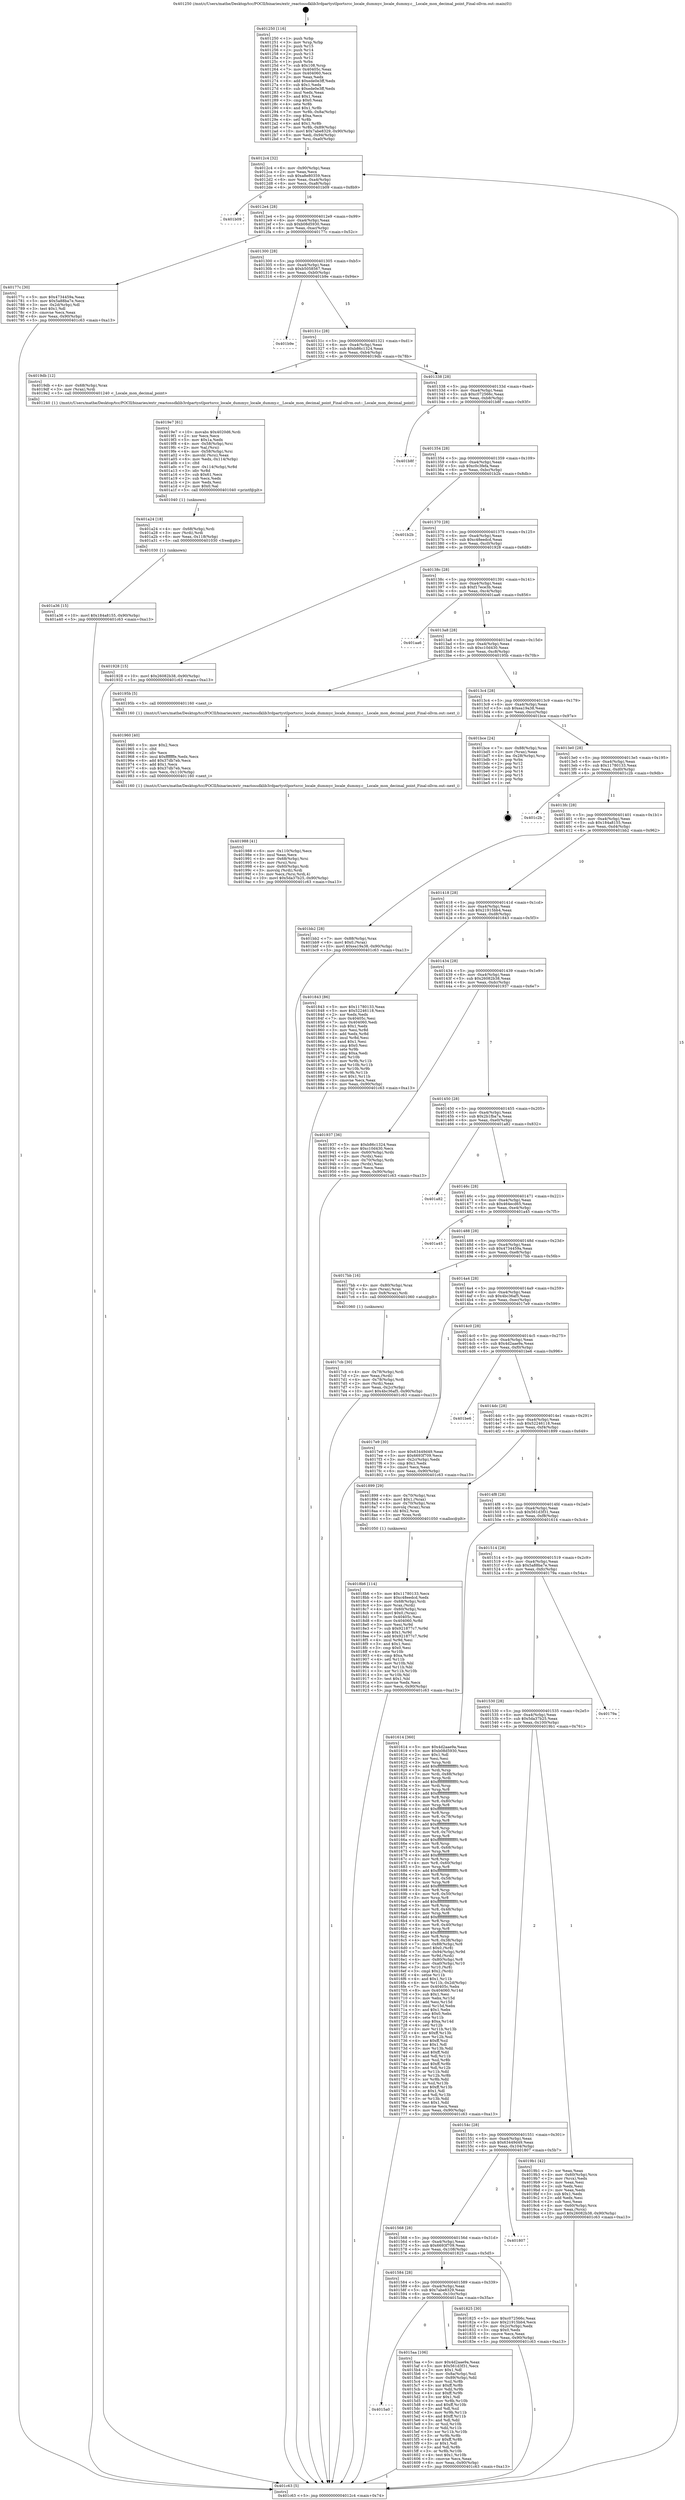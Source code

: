 digraph "0x401250" {
  label = "0x401250 (/mnt/c/Users/mathe/Desktop/tcc/POCII/binaries/extr_reactossdklib3rdpartystlportsrcc_locale_dummyc_locale_dummy.c__Locale_mon_decimal_point_Final-ollvm.out::main(0))"
  labelloc = "t"
  node[shape=record]

  Entry [label="",width=0.3,height=0.3,shape=circle,fillcolor=black,style=filled]
  "0x4012c4" [label="{
     0x4012c4 [32]\l
     | [instrs]\l
     &nbsp;&nbsp;0x4012c4 \<+6\>: mov -0x90(%rbp),%eax\l
     &nbsp;&nbsp;0x4012ca \<+2\>: mov %eax,%ecx\l
     &nbsp;&nbsp;0x4012cc \<+6\>: sub $0xa8e80359,%ecx\l
     &nbsp;&nbsp;0x4012d2 \<+6\>: mov %eax,-0xa4(%rbp)\l
     &nbsp;&nbsp;0x4012d8 \<+6\>: mov %ecx,-0xa8(%rbp)\l
     &nbsp;&nbsp;0x4012de \<+6\>: je 0000000000401b09 \<main+0x8b9\>\l
  }"]
  "0x401b09" [label="{
     0x401b09\l
  }", style=dashed]
  "0x4012e4" [label="{
     0x4012e4 [28]\l
     | [instrs]\l
     &nbsp;&nbsp;0x4012e4 \<+5\>: jmp 00000000004012e9 \<main+0x99\>\l
     &nbsp;&nbsp;0x4012e9 \<+6\>: mov -0xa4(%rbp),%eax\l
     &nbsp;&nbsp;0x4012ef \<+5\>: sub $0xb08d5930,%eax\l
     &nbsp;&nbsp;0x4012f4 \<+6\>: mov %eax,-0xac(%rbp)\l
     &nbsp;&nbsp;0x4012fa \<+6\>: je 000000000040177c \<main+0x52c\>\l
  }"]
  Exit [label="",width=0.3,height=0.3,shape=circle,fillcolor=black,style=filled,peripheries=2]
  "0x40177c" [label="{
     0x40177c [30]\l
     | [instrs]\l
     &nbsp;&nbsp;0x40177c \<+5\>: mov $0x4734459a,%eax\l
     &nbsp;&nbsp;0x401781 \<+5\>: mov $0x5a88ba7e,%ecx\l
     &nbsp;&nbsp;0x401786 \<+3\>: mov -0x2d(%rbp),%dl\l
     &nbsp;&nbsp;0x401789 \<+3\>: test $0x1,%dl\l
     &nbsp;&nbsp;0x40178c \<+3\>: cmovne %ecx,%eax\l
     &nbsp;&nbsp;0x40178f \<+6\>: mov %eax,-0x90(%rbp)\l
     &nbsp;&nbsp;0x401795 \<+5\>: jmp 0000000000401c63 \<main+0xa13\>\l
  }"]
  "0x401300" [label="{
     0x401300 [28]\l
     | [instrs]\l
     &nbsp;&nbsp;0x401300 \<+5\>: jmp 0000000000401305 \<main+0xb5\>\l
     &nbsp;&nbsp;0x401305 \<+6\>: mov -0xa4(%rbp),%eax\l
     &nbsp;&nbsp;0x40130b \<+5\>: sub $0xb5058567,%eax\l
     &nbsp;&nbsp;0x401310 \<+6\>: mov %eax,-0xb0(%rbp)\l
     &nbsp;&nbsp;0x401316 \<+6\>: je 0000000000401b9e \<main+0x94e\>\l
  }"]
  "0x401a36" [label="{
     0x401a36 [15]\l
     | [instrs]\l
     &nbsp;&nbsp;0x401a36 \<+10\>: movl $0x184a8155,-0x90(%rbp)\l
     &nbsp;&nbsp;0x401a40 \<+5\>: jmp 0000000000401c63 \<main+0xa13\>\l
  }"]
  "0x401b9e" [label="{
     0x401b9e\l
  }", style=dashed]
  "0x40131c" [label="{
     0x40131c [28]\l
     | [instrs]\l
     &nbsp;&nbsp;0x40131c \<+5\>: jmp 0000000000401321 \<main+0xd1\>\l
     &nbsp;&nbsp;0x401321 \<+6\>: mov -0xa4(%rbp),%eax\l
     &nbsp;&nbsp;0x401327 \<+5\>: sub $0xb86c1324,%eax\l
     &nbsp;&nbsp;0x40132c \<+6\>: mov %eax,-0xb4(%rbp)\l
     &nbsp;&nbsp;0x401332 \<+6\>: je 00000000004019db \<main+0x78b\>\l
  }"]
  "0x401a24" [label="{
     0x401a24 [18]\l
     | [instrs]\l
     &nbsp;&nbsp;0x401a24 \<+4\>: mov -0x68(%rbp),%rdi\l
     &nbsp;&nbsp;0x401a28 \<+3\>: mov (%rdi),%rdi\l
     &nbsp;&nbsp;0x401a2b \<+6\>: mov %eax,-0x118(%rbp)\l
     &nbsp;&nbsp;0x401a31 \<+5\>: call 0000000000401030 \<free@plt\>\l
     | [calls]\l
     &nbsp;&nbsp;0x401030 \{1\} (unknown)\l
  }"]
  "0x4019db" [label="{
     0x4019db [12]\l
     | [instrs]\l
     &nbsp;&nbsp;0x4019db \<+4\>: mov -0x68(%rbp),%rax\l
     &nbsp;&nbsp;0x4019df \<+3\>: mov (%rax),%rdi\l
     &nbsp;&nbsp;0x4019e2 \<+5\>: call 0000000000401240 \<_Locale_mon_decimal_point\>\l
     | [calls]\l
     &nbsp;&nbsp;0x401240 \{1\} (/mnt/c/Users/mathe/Desktop/tcc/POCII/binaries/extr_reactossdklib3rdpartystlportsrcc_locale_dummyc_locale_dummy.c__Locale_mon_decimal_point_Final-ollvm.out::_Locale_mon_decimal_point)\l
  }"]
  "0x401338" [label="{
     0x401338 [28]\l
     | [instrs]\l
     &nbsp;&nbsp;0x401338 \<+5\>: jmp 000000000040133d \<main+0xed\>\l
     &nbsp;&nbsp;0x40133d \<+6\>: mov -0xa4(%rbp),%eax\l
     &nbsp;&nbsp;0x401343 \<+5\>: sub $0xc072566c,%eax\l
     &nbsp;&nbsp;0x401348 \<+6\>: mov %eax,-0xb8(%rbp)\l
     &nbsp;&nbsp;0x40134e \<+6\>: je 0000000000401b8f \<main+0x93f\>\l
  }"]
  "0x4019e7" [label="{
     0x4019e7 [61]\l
     | [instrs]\l
     &nbsp;&nbsp;0x4019e7 \<+10\>: movabs $0x4020d6,%rdi\l
     &nbsp;&nbsp;0x4019f1 \<+2\>: xor %ecx,%ecx\l
     &nbsp;&nbsp;0x4019f3 \<+5\>: mov $0x1a,%edx\l
     &nbsp;&nbsp;0x4019f8 \<+4\>: mov -0x58(%rbp),%rsi\l
     &nbsp;&nbsp;0x4019fc \<+2\>: mov %al,(%rsi)\l
     &nbsp;&nbsp;0x4019fe \<+4\>: mov -0x58(%rbp),%rsi\l
     &nbsp;&nbsp;0x401a02 \<+3\>: movsbl (%rsi),%eax\l
     &nbsp;&nbsp;0x401a05 \<+6\>: mov %edx,-0x114(%rbp)\l
     &nbsp;&nbsp;0x401a0b \<+1\>: cltd\l
     &nbsp;&nbsp;0x401a0c \<+7\>: mov -0x114(%rbp),%r8d\l
     &nbsp;&nbsp;0x401a13 \<+3\>: idiv %r8d\l
     &nbsp;&nbsp;0x401a16 \<+3\>: sub $0x61,%ecx\l
     &nbsp;&nbsp;0x401a19 \<+2\>: sub %ecx,%edx\l
     &nbsp;&nbsp;0x401a1b \<+2\>: mov %edx,%esi\l
     &nbsp;&nbsp;0x401a1d \<+2\>: mov $0x0,%al\l
     &nbsp;&nbsp;0x401a1f \<+5\>: call 0000000000401040 \<printf@plt\>\l
     | [calls]\l
     &nbsp;&nbsp;0x401040 \{1\} (unknown)\l
  }"]
  "0x401b8f" [label="{
     0x401b8f\l
  }", style=dashed]
  "0x401354" [label="{
     0x401354 [28]\l
     | [instrs]\l
     &nbsp;&nbsp;0x401354 \<+5\>: jmp 0000000000401359 \<main+0x109\>\l
     &nbsp;&nbsp;0x401359 \<+6\>: mov -0xa4(%rbp),%eax\l
     &nbsp;&nbsp;0x40135f \<+5\>: sub $0xc0c3fefa,%eax\l
     &nbsp;&nbsp;0x401364 \<+6\>: mov %eax,-0xbc(%rbp)\l
     &nbsp;&nbsp;0x40136a \<+6\>: je 0000000000401b2b \<main+0x8db\>\l
  }"]
  "0x401988" [label="{
     0x401988 [41]\l
     | [instrs]\l
     &nbsp;&nbsp;0x401988 \<+6\>: mov -0x110(%rbp),%ecx\l
     &nbsp;&nbsp;0x40198e \<+3\>: imul %eax,%ecx\l
     &nbsp;&nbsp;0x401991 \<+4\>: mov -0x68(%rbp),%rsi\l
     &nbsp;&nbsp;0x401995 \<+3\>: mov (%rsi),%rsi\l
     &nbsp;&nbsp;0x401998 \<+4\>: mov -0x60(%rbp),%rdi\l
     &nbsp;&nbsp;0x40199c \<+3\>: movslq (%rdi),%rdi\l
     &nbsp;&nbsp;0x40199f \<+3\>: mov %ecx,(%rsi,%rdi,4)\l
     &nbsp;&nbsp;0x4019a2 \<+10\>: movl $0x5da37b25,-0x90(%rbp)\l
     &nbsp;&nbsp;0x4019ac \<+5\>: jmp 0000000000401c63 \<main+0xa13\>\l
  }"]
  "0x401b2b" [label="{
     0x401b2b\l
  }", style=dashed]
  "0x401370" [label="{
     0x401370 [28]\l
     | [instrs]\l
     &nbsp;&nbsp;0x401370 \<+5\>: jmp 0000000000401375 \<main+0x125\>\l
     &nbsp;&nbsp;0x401375 \<+6\>: mov -0xa4(%rbp),%eax\l
     &nbsp;&nbsp;0x40137b \<+5\>: sub $0xc48eedcd,%eax\l
     &nbsp;&nbsp;0x401380 \<+6\>: mov %eax,-0xc0(%rbp)\l
     &nbsp;&nbsp;0x401386 \<+6\>: je 0000000000401928 \<main+0x6d8\>\l
  }"]
  "0x401960" [label="{
     0x401960 [40]\l
     | [instrs]\l
     &nbsp;&nbsp;0x401960 \<+5\>: mov $0x2,%ecx\l
     &nbsp;&nbsp;0x401965 \<+1\>: cltd\l
     &nbsp;&nbsp;0x401966 \<+2\>: idiv %ecx\l
     &nbsp;&nbsp;0x401968 \<+6\>: imul $0xfffffffe,%edx,%ecx\l
     &nbsp;&nbsp;0x40196e \<+6\>: add $0x37db7eb,%ecx\l
     &nbsp;&nbsp;0x401974 \<+3\>: add $0x1,%ecx\l
     &nbsp;&nbsp;0x401977 \<+6\>: sub $0x37db7eb,%ecx\l
     &nbsp;&nbsp;0x40197d \<+6\>: mov %ecx,-0x110(%rbp)\l
     &nbsp;&nbsp;0x401983 \<+5\>: call 0000000000401160 \<next_i\>\l
     | [calls]\l
     &nbsp;&nbsp;0x401160 \{1\} (/mnt/c/Users/mathe/Desktop/tcc/POCII/binaries/extr_reactossdklib3rdpartystlportsrcc_locale_dummyc_locale_dummy.c__Locale_mon_decimal_point_Final-ollvm.out::next_i)\l
  }"]
  "0x401928" [label="{
     0x401928 [15]\l
     | [instrs]\l
     &nbsp;&nbsp;0x401928 \<+10\>: movl $0x26082b38,-0x90(%rbp)\l
     &nbsp;&nbsp;0x401932 \<+5\>: jmp 0000000000401c63 \<main+0xa13\>\l
  }"]
  "0x40138c" [label="{
     0x40138c [28]\l
     | [instrs]\l
     &nbsp;&nbsp;0x40138c \<+5\>: jmp 0000000000401391 \<main+0x141\>\l
     &nbsp;&nbsp;0x401391 \<+6\>: mov -0xa4(%rbp),%eax\l
     &nbsp;&nbsp;0x401397 \<+5\>: sub $0xf17ece3b,%eax\l
     &nbsp;&nbsp;0x40139c \<+6\>: mov %eax,-0xc4(%rbp)\l
     &nbsp;&nbsp;0x4013a2 \<+6\>: je 0000000000401aa6 \<main+0x856\>\l
  }"]
  "0x4018b6" [label="{
     0x4018b6 [114]\l
     | [instrs]\l
     &nbsp;&nbsp;0x4018b6 \<+5\>: mov $0x11780133,%ecx\l
     &nbsp;&nbsp;0x4018bb \<+5\>: mov $0xc48eedcd,%edx\l
     &nbsp;&nbsp;0x4018c0 \<+4\>: mov -0x68(%rbp),%rdi\l
     &nbsp;&nbsp;0x4018c4 \<+3\>: mov %rax,(%rdi)\l
     &nbsp;&nbsp;0x4018c7 \<+4\>: mov -0x60(%rbp),%rax\l
     &nbsp;&nbsp;0x4018cb \<+6\>: movl $0x0,(%rax)\l
     &nbsp;&nbsp;0x4018d1 \<+7\>: mov 0x40405c,%esi\l
     &nbsp;&nbsp;0x4018d8 \<+8\>: mov 0x404060,%r8d\l
     &nbsp;&nbsp;0x4018e0 \<+3\>: mov %esi,%r9d\l
     &nbsp;&nbsp;0x4018e3 \<+7\>: sub $0x921877c7,%r9d\l
     &nbsp;&nbsp;0x4018ea \<+4\>: sub $0x1,%r9d\l
     &nbsp;&nbsp;0x4018ee \<+7\>: add $0x921877c7,%r9d\l
     &nbsp;&nbsp;0x4018f5 \<+4\>: imul %r9d,%esi\l
     &nbsp;&nbsp;0x4018f9 \<+3\>: and $0x1,%esi\l
     &nbsp;&nbsp;0x4018fc \<+3\>: cmp $0x0,%esi\l
     &nbsp;&nbsp;0x4018ff \<+4\>: sete %r10b\l
     &nbsp;&nbsp;0x401903 \<+4\>: cmp $0xa,%r8d\l
     &nbsp;&nbsp;0x401907 \<+4\>: setl %r11b\l
     &nbsp;&nbsp;0x40190b \<+3\>: mov %r10b,%bl\l
     &nbsp;&nbsp;0x40190e \<+3\>: and %r11b,%bl\l
     &nbsp;&nbsp;0x401911 \<+3\>: xor %r11b,%r10b\l
     &nbsp;&nbsp;0x401914 \<+3\>: or %r10b,%bl\l
     &nbsp;&nbsp;0x401917 \<+3\>: test $0x1,%bl\l
     &nbsp;&nbsp;0x40191a \<+3\>: cmovne %edx,%ecx\l
     &nbsp;&nbsp;0x40191d \<+6\>: mov %ecx,-0x90(%rbp)\l
     &nbsp;&nbsp;0x401923 \<+5\>: jmp 0000000000401c63 \<main+0xa13\>\l
  }"]
  "0x401aa6" [label="{
     0x401aa6\l
  }", style=dashed]
  "0x4013a8" [label="{
     0x4013a8 [28]\l
     | [instrs]\l
     &nbsp;&nbsp;0x4013a8 \<+5\>: jmp 00000000004013ad \<main+0x15d\>\l
     &nbsp;&nbsp;0x4013ad \<+6\>: mov -0xa4(%rbp),%eax\l
     &nbsp;&nbsp;0x4013b3 \<+5\>: sub $0xc10d430,%eax\l
     &nbsp;&nbsp;0x4013b8 \<+6\>: mov %eax,-0xc8(%rbp)\l
     &nbsp;&nbsp;0x4013be \<+6\>: je 000000000040195b \<main+0x70b\>\l
  }"]
  "0x4017cb" [label="{
     0x4017cb [30]\l
     | [instrs]\l
     &nbsp;&nbsp;0x4017cb \<+4\>: mov -0x78(%rbp),%rdi\l
     &nbsp;&nbsp;0x4017cf \<+2\>: mov %eax,(%rdi)\l
     &nbsp;&nbsp;0x4017d1 \<+4\>: mov -0x78(%rbp),%rdi\l
     &nbsp;&nbsp;0x4017d5 \<+2\>: mov (%rdi),%eax\l
     &nbsp;&nbsp;0x4017d7 \<+3\>: mov %eax,-0x2c(%rbp)\l
     &nbsp;&nbsp;0x4017da \<+10\>: movl $0x4bc36af5,-0x90(%rbp)\l
     &nbsp;&nbsp;0x4017e4 \<+5\>: jmp 0000000000401c63 \<main+0xa13\>\l
  }"]
  "0x40195b" [label="{
     0x40195b [5]\l
     | [instrs]\l
     &nbsp;&nbsp;0x40195b \<+5\>: call 0000000000401160 \<next_i\>\l
     | [calls]\l
     &nbsp;&nbsp;0x401160 \{1\} (/mnt/c/Users/mathe/Desktop/tcc/POCII/binaries/extr_reactossdklib3rdpartystlportsrcc_locale_dummyc_locale_dummy.c__Locale_mon_decimal_point_Final-ollvm.out::next_i)\l
  }"]
  "0x4013c4" [label="{
     0x4013c4 [28]\l
     | [instrs]\l
     &nbsp;&nbsp;0x4013c4 \<+5\>: jmp 00000000004013c9 \<main+0x179\>\l
     &nbsp;&nbsp;0x4013c9 \<+6\>: mov -0xa4(%rbp),%eax\l
     &nbsp;&nbsp;0x4013cf \<+5\>: sub $0xea19a38,%eax\l
     &nbsp;&nbsp;0x4013d4 \<+6\>: mov %eax,-0xcc(%rbp)\l
     &nbsp;&nbsp;0x4013da \<+6\>: je 0000000000401bce \<main+0x97e\>\l
  }"]
  "0x401250" [label="{
     0x401250 [116]\l
     | [instrs]\l
     &nbsp;&nbsp;0x401250 \<+1\>: push %rbp\l
     &nbsp;&nbsp;0x401251 \<+3\>: mov %rsp,%rbp\l
     &nbsp;&nbsp;0x401254 \<+2\>: push %r15\l
     &nbsp;&nbsp;0x401256 \<+2\>: push %r14\l
     &nbsp;&nbsp;0x401258 \<+2\>: push %r13\l
     &nbsp;&nbsp;0x40125a \<+2\>: push %r12\l
     &nbsp;&nbsp;0x40125c \<+1\>: push %rbx\l
     &nbsp;&nbsp;0x40125d \<+7\>: sub $0x108,%rsp\l
     &nbsp;&nbsp;0x401264 \<+7\>: mov 0x40405c,%eax\l
     &nbsp;&nbsp;0x40126b \<+7\>: mov 0x404060,%ecx\l
     &nbsp;&nbsp;0x401272 \<+2\>: mov %eax,%edx\l
     &nbsp;&nbsp;0x401274 \<+6\>: add $0xede0e3ff,%edx\l
     &nbsp;&nbsp;0x40127a \<+3\>: sub $0x1,%edx\l
     &nbsp;&nbsp;0x40127d \<+6\>: sub $0xede0e3ff,%edx\l
     &nbsp;&nbsp;0x401283 \<+3\>: imul %edx,%eax\l
     &nbsp;&nbsp;0x401286 \<+3\>: and $0x1,%eax\l
     &nbsp;&nbsp;0x401289 \<+3\>: cmp $0x0,%eax\l
     &nbsp;&nbsp;0x40128c \<+4\>: sete %r8b\l
     &nbsp;&nbsp;0x401290 \<+4\>: and $0x1,%r8b\l
     &nbsp;&nbsp;0x401294 \<+7\>: mov %r8b,-0x8a(%rbp)\l
     &nbsp;&nbsp;0x40129b \<+3\>: cmp $0xa,%ecx\l
     &nbsp;&nbsp;0x40129e \<+4\>: setl %r8b\l
     &nbsp;&nbsp;0x4012a2 \<+4\>: and $0x1,%r8b\l
     &nbsp;&nbsp;0x4012a6 \<+7\>: mov %r8b,-0x89(%rbp)\l
     &nbsp;&nbsp;0x4012ad \<+10\>: movl $0x7abe8329,-0x90(%rbp)\l
     &nbsp;&nbsp;0x4012b7 \<+6\>: mov %edi,-0x94(%rbp)\l
     &nbsp;&nbsp;0x4012bd \<+7\>: mov %rsi,-0xa0(%rbp)\l
  }"]
  "0x401bce" [label="{
     0x401bce [24]\l
     | [instrs]\l
     &nbsp;&nbsp;0x401bce \<+7\>: mov -0x88(%rbp),%rax\l
     &nbsp;&nbsp;0x401bd5 \<+2\>: mov (%rax),%eax\l
     &nbsp;&nbsp;0x401bd7 \<+4\>: lea -0x28(%rbp),%rsp\l
     &nbsp;&nbsp;0x401bdb \<+1\>: pop %rbx\l
     &nbsp;&nbsp;0x401bdc \<+2\>: pop %r12\l
     &nbsp;&nbsp;0x401bde \<+2\>: pop %r13\l
     &nbsp;&nbsp;0x401be0 \<+2\>: pop %r14\l
     &nbsp;&nbsp;0x401be2 \<+2\>: pop %r15\l
     &nbsp;&nbsp;0x401be4 \<+1\>: pop %rbp\l
     &nbsp;&nbsp;0x401be5 \<+1\>: ret\l
  }"]
  "0x4013e0" [label="{
     0x4013e0 [28]\l
     | [instrs]\l
     &nbsp;&nbsp;0x4013e0 \<+5\>: jmp 00000000004013e5 \<main+0x195\>\l
     &nbsp;&nbsp;0x4013e5 \<+6\>: mov -0xa4(%rbp),%eax\l
     &nbsp;&nbsp;0x4013eb \<+5\>: sub $0x11780133,%eax\l
     &nbsp;&nbsp;0x4013f0 \<+6\>: mov %eax,-0xd0(%rbp)\l
     &nbsp;&nbsp;0x4013f6 \<+6\>: je 0000000000401c2b \<main+0x9db\>\l
  }"]
  "0x401c63" [label="{
     0x401c63 [5]\l
     | [instrs]\l
     &nbsp;&nbsp;0x401c63 \<+5\>: jmp 00000000004012c4 \<main+0x74\>\l
  }"]
  "0x401c2b" [label="{
     0x401c2b\l
  }", style=dashed]
  "0x4013fc" [label="{
     0x4013fc [28]\l
     | [instrs]\l
     &nbsp;&nbsp;0x4013fc \<+5\>: jmp 0000000000401401 \<main+0x1b1\>\l
     &nbsp;&nbsp;0x401401 \<+6\>: mov -0xa4(%rbp),%eax\l
     &nbsp;&nbsp;0x401407 \<+5\>: sub $0x184a8155,%eax\l
     &nbsp;&nbsp;0x40140c \<+6\>: mov %eax,-0xd4(%rbp)\l
     &nbsp;&nbsp;0x401412 \<+6\>: je 0000000000401bb2 \<main+0x962\>\l
  }"]
  "0x4015a0" [label="{
     0x4015a0\l
  }", style=dashed]
  "0x401bb2" [label="{
     0x401bb2 [28]\l
     | [instrs]\l
     &nbsp;&nbsp;0x401bb2 \<+7\>: mov -0x88(%rbp),%rax\l
     &nbsp;&nbsp;0x401bb9 \<+6\>: movl $0x0,(%rax)\l
     &nbsp;&nbsp;0x401bbf \<+10\>: movl $0xea19a38,-0x90(%rbp)\l
     &nbsp;&nbsp;0x401bc9 \<+5\>: jmp 0000000000401c63 \<main+0xa13\>\l
  }"]
  "0x401418" [label="{
     0x401418 [28]\l
     | [instrs]\l
     &nbsp;&nbsp;0x401418 \<+5\>: jmp 000000000040141d \<main+0x1cd\>\l
     &nbsp;&nbsp;0x40141d \<+6\>: mov -0xa4(%rbp),%eax\l
     &nbsp;&nbsp;0x401423 \<+5\>: sub $0x21915bb4,%eax\l
     &nbsp;&nbsp;0x401428 \<+6\>: mov %eax,-0xd8(%rbp)\l
     &nbsp;&nbsp;0x40142e \<+6\>: je 0000000000401843 \<main+0x5f3\>\l
  }"]
  "0x4015aa" [label="{
     0x4015aa [106]\l
     | [instrs]\l
     &nbsp;&nbsp;0x4015aa \<+5\>: mov $0x4d2aae9a,%eax\l
     &nbsp;&nbsp;0x4015af \<+5\>: mov $0x561d3f31,%ecx\l
     &nbsp;&nbsp;0x4015b4 \<+2\>: mov $0x1,%dl\l
     &nbsp;&nbsp;0x4015b6 \<+7\>: mov -0x8a(%rbp),%sil\l
     &nbsp;&nbsp;0x4015bd \<+7\>: mov -0x89(%rbp),%dil\l
     &nbsp;&nbsp;0x4015c4 \<+3\>: mov %sil,%r8b\l
     &nbsp;&nbsp;0x4015c7 \<+4\>: xor $0xff,%r8b\l
     &nbsp;&nbsp;0x4015cb \<+3\>: mov %dil,%r9b\l
     &nbsp;&nbsp;0x4015ce \<+4\>: xor $0xff,%r9b\l
     &nbsp;&nbsp;0x4015d2 \<+3\>: xor $0x1,%dl\l
     &nbsp;&nbsp;0x4015d5 \<+3\>: mov %r8b,%r10b\l
     &nbsp;&nbsp;0x4015d8 \<+4\>: and $0xff,%r10b\l
     &nbsp;&nbsp;0x4015dc \<+3\>: and %dl,%sil\l
     &nbsp;&nbsp;0x4015df \<+3\>: mov %r9b,%r11b\l
     &nbsp;&nbsp;0x4015e2 \<+4\>: and $0xff,%r11b\l
     &nbsp;&nbsp;0x4015e6 \<+3\>: and %dl,%dil\l
     &nbsp;&nbsp;0x4015e9 \<+3\>: or %sil,%r10b\l
     &nbsp;&nbsp;0x4015ec \<+3\>: or %dil,%r11b\l
     &nbsp;&nbsp;0x4015ef \<+3\>: xor %r11b,%r10b\l
     &nbsp;&nbsp;0x4015f2 \<+3\>: or %r9b,%r8b\l
     &nbsp;&nbsp;0x4015f5 \<+4\>: xor $0xff,%r8b\l
     &nbsp;&nbsp;0x4015f9 \<+3\>: or $0x1,%dl\l
     &nbsp;&nbsp;0x4015fc \<+3\>: and %dl,%r8b\l
     &nbsp;&nbsp;0x4015ff \<+3\>: or %r8b,%r10b\l
     &nbsp;&nbsp;0x401602 \<+4\>: test $0x1,%r10b\l
     &nbsp;&nbsp;0x401606 \<+3\>: cmovne %ecx,%eax\l
     &nbsp;&nbsp;0x401609 \<+6\>: mov %eax,-0x90(%rbp)\l
     &nbsp;&nbsp;0x40160f \<+5\>: jmp 0000000000401c63 \<main+0xa13\>\l
  }"]
  "0x401843" [label="{
     0x401843 [86]\l
     | [instrs]\l
     &nbsp;&nbsp;0x401843 \<+5\>: mov $0x11780133,%eax\l
     &nbsp;&nbsp;0x401848 \<+5\>: mov $0x52246118,%ecx\l
     &nbsp;&nbsp;0x40184d \<+2\>: xor %edx,%edx\l
     &nbsp;&nbsp;0x40184f \<+7\>: mov 0x40405c,%esi\l
     &nbsp;&nbsp;0x401856 \<+7\>: mov 0x404060,%edi\l
     &nbsp;&nbsp;0x40185d \<+3\>: sub $0x1,%edx\l
     &nbsp;&nbsp;0x401860 \<+3\>: mov %esi,%r8d\l
     &nbsp;&nbsp;0x401863 \<+3\>: add %edx,%r8d\l
     &nbsp;&nbsp;0x401866 \<+4\>: imul %r8d,%esi\l
     &nbsp;&nbsp;0x40186a \<+3\>: and $0x1,%esi\l
     &nbsp;&nbsp;0x40186d \<+3\>: cmp $0x0,%esi\l
     &nbsp;&nbsp;0x401870 \<+4\>: sete %r9b\l
     &nbsp;&nbsp;0x401874 \<+3\>: cmp $0xa,%edi\l
     &nbsp;&nbsp;0x401877 \<+4\>: setl %r10b\l
     &nbsp;&nbsp;0x40187b \<+3\>: mov %r9b,%r11b\l
     &nbsp;&nbsp;0x40187e \<+3\>: and %r10b,%r11b\l
     &nbsp;&nbsp;0x401881 \<+3\>: xor %r10b,%r9b\l
     &nbsp;&nbsp;0x401884 \<+3\>: or %r9b,%r11b\l
     &nbsp;&nbsp;0x401887 \<+4\>: test $0x1,%r11b\l
     &nbsp;&nbsp;0x40188b \<+3\>: cmovne %ecx,%eax\l
     &nbsp;&nbsp;0x40188e \<+6\>: mov %eax,-0x90(%rbp)\l
     &nbsp;&nbsp;0x401894 \<+5\>: jmp 0000000000401c63 \<main+0xa13\>\l
  }"]
  "0x401434" [label="{
     0x401434 [28]\l
     | [instrs]\l
     &nbsp;&nbsp;0x401434 \<+5\>: jmp 0000000000401439 \<main+0x1e9\>\l
     &nbsp;&nbsp;0x401439 \<+6\>: mov -0xa4(%rbp),%eax\l
     &nbsp;&nbsp;0x40143f \<+5\>: sub $0x26082b38,%eax\l
     &nbsp;&nbsp;0x401444 \<+6\>: mov %eax,-0xdc(%rbp)\l
     &nbsp;&nbsp;0x40144a \<+6\>: je 0000000000401937 \<main+0x6e7\>\l
  }"]
  "0x401584" [label="{
     0x401584 [28]\l
     | [instrs]\l
     &nbsp;&nbsp;0x401584 \<+5\>: jmp 0000000000401589 \<main+0x339\>\l
     &nbsp;&nbsp;0x401589 \<+6\>: mov -0xa4(%rbp),%eax\l
     &nbsp;&nbsp;0x40158f \<+5\>: sub $0x7abe8329,%eax\l
     &nbsp;&nbsp;0x401594 \<+6\>: mov %eax,-0x10c(%rbp)\l
     &nbsp;&nbsp;0x40159a \<+6\>: je 00000000004015aa \<main+0x35a\>\l
  }"]
  "0x401937" [label="{
     0x401937 [36]\l
     | [instrs]\l
     &nbsp;&nbsp;0x401937 \<+5\>: mov $0xb86c1324,%eax\l
     &nbsp;&nbsp;0x40193c \<+5\>: mov $0xc10d430,%ecx\l
     &nbsp;&nbsp;0x401941 \<+4\>: mov -0x60(%rbp),%rdx\l
     &nbsp;&nbsp;0x401945 \<+2\>: mov (%rdx),%esi\l
     &nbsp;&nbsp;0x401947 \<+4\>: mov -0x70(%rbp),%rdx\l
     &nbsp;&nbsp;0x40194b \<+2\>: cmp (%rdx),%esi\l
     &nbsp;&nbsp;0x40194d \<+3\>: cmovl %ecx,%eax\l
     &nbsp;&nbsp;0x401950 \<+6\>: mov %eax,-0x90(%rbp)\l
     &nbsp;&nbsp;0x401956 \<+5\>: jmp 0000000000401c63 \<main+0xa13\>\l
  }"]
  "0x401450" [label="{
     0x401450 [28]\l
     | [instrs]\l
     &nbsp;&nbsp;0x401450 \<+5\>: jmp 0000000000401455 \<main+0x205\>\l
     &nbsp;&nbsp;0x401455 \<+6\>: mov -0xa4(%rbp),%eax\l
     &nbsp;&nbsp;0x40145b \<+5\>: sub $0x2b1fba7a,%eax\l
     &nbsp;&nbsp;0x401460 \<+6\>: mov %eax,-0xe0(%rbp)\l
     &nbsp;&nbsp;0x401466 \<+6\>: je 0000000000401a82 \<main+0x832\>\l
  }"]
  "0x401825" [label="{
     0x401825 [30]\l
     | [instrs]\l
     &nbsp;&nbsp;0x401825 \<+5\>: mov $0xc072566c,%eax\l
     &nbsp;&nbsp;0x40182a \<+5\>: mov $0x21915bb4,%ecx\l
     &nbsp;&nbsp;0x40182f \<+3\>: mov -0x2c(%rbp),%edx\l
     &nbsp;&nbsp;0x401832 \<+3\>: cmp $0x0,%edx\l
     &nbsp;&nbsp;0x401835 \<+3\>: cmove %ecx,%eax\l
     &nbsp;&nbsp;0x401838 \<+6\>: mov %eax,-0x90(%rbp)\l
     &nbsp;&nbsp;0x40183e \<+5\>: jmp 0000000000401c63 \<main+0xa13\>\l
  }"]
  "0x401a82" [label="{
     0x401a82\l
  }", style=dashed]
  "0x40146c" [label="{
     0x40146c [28]\l
     | [instrs]\l
     &nbsp;&nbsp;0x40146c \<+5\>: jmp 0000000000401471 \<main+0x221\>\l
     &nbsp;&nbsp;0x401471 \<+6\>: mov -0xa4(%rbp),%eax\l
     &nbsp;&nbsp;0x401477 \<+5\>: sub $0x464ecd65,%eax\l
     &nbsp;&nbsp;0x40147c \<+6\>: mov %eax,-0xe4(%rbp)\l
     &nbsp;&nbsp;0x401482 \<+6\>: je 0000000000401a45 \<main+0x7f5\>\l
  }"]
  "0x401568" [label="{
     0x401568 [28]\l
     | [instrs]\l
     &nbsp;&nbsp;0x401568 \<+5\>: jmp 000000000040156d \<main+0x31d\>\l
     &nbsp;&nbsp;0x40156d \<+6\>: mov -0xa4(%rbp),%eax\l
     &nbsp;&nbsp;0x401573 \<+5\>: sub $0x6693f709,%eax\l
     &nbsp;&nbsp;0x401578 \<+6\>: mov %eax,-0x108(%rbp)\l
     &nbsp;&nbsp;0x40157e \<+6\>: je 0000000000401825 \<main+0x5d5\>\l
  }"]
  "0x401a45" [label="{
     0x401a45\l
  }", style=dashed]
  "0x401488" [label="{
     0x401488 [28]\l
     | [instrs]\l
     &nbsp;&nbsp;0x401488 \<+5\>: jmp 000000000040148d \<main+0x23d\>\l
     &nbsp;&nbsp;0x40148d \<+6\>: mov -0xa4(%rbp),%eax\l
     &nbsp;&nbsp;0x401493 \<+5\>: sub $0x4734459a,%eax\l
     &nbsp;&nbsp;0x401498 \<+6\>: mov %eax,-0xe8(%rbp)\l
     &nbsp;&nbsp;0x40149e \<+6\>: je 00000000004017bb \<main+0x56b\>\l
  }"]
  "0x401807" [label="{
     0x401807\l
  }", style=dashed]
  "0x4017bb" [label="{
     0x4017bb [16]\l
     | [instrs]\l
     &nbsp;&nbsp;0x4017bb \<+4\>: mov -0x80(%rbp),%rax\l
     &nbsp;&nbsp;0x4017bf \<+3\>: mov (%rax),%rax\l
     &nbsp;&nbsp;0x4017c2 \<+4\>: mov 0x8(%rax),%rdi\l
     &nbsp;&nbsp;0x4017c6 \<+5\>: call 0000000000401060 \<atoi@plt\>\l
     | [calls]\l
     &nbsp;&nbsp;0x401060 \{1\} (unknown)\l
  }"]
  "0x4014a4" [label="{
     0x4014a4 [28]\l
     | [instrs]\l
     &nbsp;&nbsp;0x4014a4 \<+5\>: jmp 00000000004014a9 \<main+0x259\>\l
     &nbsp;&nbsp;0x4014a9 \<+6\>: mov -0xa4(%rbp),%eax\l
     &nbsp;&nbsp;0x4014af \<+5\>: sub $0x4bc36af5,%eax\l
     &nbsp;&nbsp;0x4014b4 \<+6\>: mov %eax,-0xec(%rbp)\l
     &nbsp;&nbsp;0x4014ba \<+6\>: je 00000000004017e9 \<main+0x599\>\l
  }"]
  "0x40154c" [label="{
     0x40154c [28]\l
     | [instrs]\l
     &nbsp;&nbsp;0x40154c \<+5\>: jmp 0000000000401551 \<main+0x301\>\l
     &nbsp;&nbsp;0x401551 \<+6\>: mov -0xa4(%rbp),%eax\l
     &nbsp;&nbsp;0x401557 \<+5\>: sub $0x63449d49,%eax\l
     &nbsp;&nbsp;0x40155c \<+6\>: mov %eax,-0x104(%rbp)\l
     &nbsp;&nbsp;0x401562 \<+6\>: je 0000000000401807 \<main+0x5b7\>\l
  }"]
  "0x4017e9" [label="{
     0x4017e9 [30]\l
     | [instrs]\l
     &nbsp;&nbsp;0x4017e9 \<+5\>: mov $0x63449d49,%eax\l
     &nbsp;&nbsp;0x4017ee \<+5\>: mov $0x6693f709,%ecx\l
     &nbsp;&nbsp;0x4017f3 \<+3\>: mov -0x2c(%rbp),%edx\l
     &nbsp;&nbsp;0x4017f6 \<+3\>: cmp $0x1,%edx\l
     &nbsp;&nbsp;0x4017f9 \<+3\>: cmovl %ecx,%eax\l
     &nbsp;&nbsp;0x4017fc \<+6\>: mov %eax,-0x90(%rbp)\l
     &nbsp;&nbsp;0x401802 \<+5\>: jmp 0000000000401c63 \<main+0xa13\>\l
  }"]
  "0x4014c0" [label="{
     0x4014c0 [28]\l
     | [instrs]\l
     &nbsp;&nbsp;0x4014c0 \<+5\>: jmp 00000000004014c5 \<main+0x275\>\l
     &nbsp;&nbsp;0x4014c5 \<+6\>: mov -0xa4(%rbp),%eax\l
     &nbsp;&nbsp;0x4014cb \<+5\>: sub $0x4d2aae9a,%eax\l
     &nbsp;&nbsp;0x4014d0 \<+6\>: mov %eax,-0xf0(%rbp)\l
     &nbsp;&nbsp;0x4014d6 \<+6\>: je 0000000000401be6 \<main+0x996\>\l
  }"]
  "0x4019b1" [label="{
     0x4019b1 [42]\l
     | [instrs]\l
     &nbsp;&nbsp;0x4019b1 \<+2\>: xor %eax,%eax\l
     &nbsp;&nbsp;0x4019b3 \<+4\>: mov -0x60(%rbp),%rcx\l
     &nbsp;&nbsp;0x4019b7 \<+2\>: mov (%rcx),%edx\l
     &nbsp;&nbsp;0x4019b9 \<+2\>: mov %eax,%esi\l
     &nbsp;&nbsp;0x4019bb \<+2\>: sub %edx,%esi\l
     &nbsp;&nbsp;0x4019bd \<+2\>: mov %eax,%edx\l
     &nbsp;&nbsp;0x4019bf \<+3\>: sub $0x1,%edx\l
     &nbsp;&nbsp;0x4019c2 \<+2\>: add %edx,%esi\l
     &nbsp;&nbsp;0x4019c4 \<+2\>: sub %esi,%eax\l
     &nbsp;&nbsp;0x4019c6 \<+4\>: mov -0x60(%rbp),%rcx\l
     &nbsp;&nbsp;0x4019ca \<+2\>: mov %eax,(%rcx)\l
     &nbsp;&nbsp;0x4019cc \<+10\>: movl $0x26082b38,-0x90(%rbp)\l
     &nbsp;&nbsp;0x4019d6 \<+5\>: jmp 0000000000401c63 \<main+0xa13\>\l
  }"]
  "0x401be6" [label="{
     0x401be6\l
  }", style=dashed]
  "0x4014dc" [label="{
     0x4014dc [28]\l
     | [instrs]\l
     &nbsp;&nbsp;0x4014dc \<+5\>: jmp 00000000004014e1 \<main+0x291\>\l
     &nbsp;&nbsp;0x4014e1 \<+6\>: mov -0xa4(%rbp),%eax\l
     &nbsp;&nbsp;0x4014e7 \<+5\>: sub $0x52246118,%eax\l
     &nbsp;&nbsp;0x4014ec \<+6\>: mov %eax,-0xf4(%rbp)\l
     &nbsp;&nbsp;0x4014f2 \<+6\>: je 0000000000401899 \<main+0x649\>\l
  }"]
  "0x401530" [label="{
     0x401530 [28]\l
     | [instrs]\l
     &nbsp;&nbsp;0x401530 \<+5\>: jmp 0000000000401535 \<main+0x2e5\>\l
     &nbsp;&nbsp;0x401535 \<+6\>: mov -0xa4(%rbp),%eax\l
     &nbsp;&nbsp;0x40153b \<+5\>: sub $0x5da37b25,%eax\l
     &nbsp;&nbsp;0x401540 \<+6\>: mov %eax,-0x100(%rbp)\l
     &nbsp;&nbsp;0x401546 \<+6\>: je 00000000004019b1 \<main+0x761\>\l
  }"]
  "0x401899" [label="{
     0x401899 [29]\l
     | [instrs]\l
     &nbsp;&nbsp;0x401899 \<+4\>: mov -0x70(%rbp),%rax\l
     &nbsp;&nbsp;0x40189d \<+6\>: movl $0x1,(%rax)\l
     &nbsp;&nbsp;0x4018a3 \<+4\>: mov -0x70(%rbp),%rax\l
     &nbsp;&nbsp;0x4018a7 \<+3\>: movslq (%rax),%rax\l
     &nbsp;&nbsp;0x4018aa \<+4\>: shl $0x2,%rax\l
     &nbsp;&nbsp;0x4018ae \<+3\>: mov %rax,%rdi\l
     &nbsp;&nbsp;0x4018b1 \<+5\>: call 0000000000401050 \<malloc@plt\>\l
     | [calls]\l
     &nbsp;&nbsp;0x401050 \{1\} (unknown)\l
  }"]
  "0x4014f8" [label="{
     0x4014f8 [28]\l
     | [instrs]\l
     &nbsp;&nbsp;0x4014f8 \<+5\>: jmp 00000000004014fd \<main+0x2ad\>\l
     &nbsp;&nbsp;0x4014fd \<+6\>: mov -0xa4(%rbp),%eax\l
     &nbsp;&nbsp;0x401503 \<+5\>: sub $0x561d3f31,%eax\l
     &nbsp;&nbsp;0x401508 \<+6\>: mov %eax,-0xf8(%rbp)\l
     &nbsp;&nbsp;0x40150e \<+6\>: je 0000000000401614 \<main+0x3c4\>\l
  }"]
  "0x40179a" [label="{
     0x40179a\l
  }", style=dashed]
  "0x401614" [label="{
     0x401614 [360]\l
     | [instrs]\l
     &nbsp;&nbsp;0x401614 \<+5\>: mov $0x4d2aae9a,%eax\l
     &nbsp;&nbsp;0x401619 \<+5\>: mov $0xb08d5930,%ecx\l
     &nbsp;&nbsp;0x40161e \<+2\>: mov $0x1,%dl\l
     &nbsp;&nbsp;0x401620 \<+2\>: xor %esi,%esi\l
     &nbsp;&nbsp;0x401622 \<+3\>: mov %rsp,%rdi\l
     &nbsp;&nbsp;0x401625 \<+4\>: add $0xfffffffffffffff0,%rdi\l
     &nbsp;&nbsp;0x401629 \<+3\>: mov %rdi,%rsp\l
     &nbsp;&nbsp;0x40162c \<+7\>: mov %rdi,-0x88(%rbp)\l
     &nbsp;&nbsp;0x401633 \<+3\>: mov %rsp,%rdi\l
     &nbsp;&nbsp;0x401636 \<+4\>: add $0xfffffffffffffff0,%rdi\l
     &nbsp;&nbsp;0x40163a \<+3\>: mov %rdi,%rsp\l
     &nbsp;&nbsp;0x40163d \<+3\>: mov %rsp,%r8\l
     &nbsp;&nbsp;0x401640 \<+4\>: add $0xfffffffffffffff0,%r8\l
     &nbsp;&nbsp;0x401644 \<+3\>: mov %r8,%rsp\l
     &nbsp;&nbsp;0x401647 \<+4\>: mov %r8,-0x80(%rbp)\l
     &nbsp;&nbsp;0x40164b \<+3\>: mov %rsp,%r8\l
     &nbsp;&nbsp;0x40164e \<+4\>: add $0xfffffffffffffff0,%r8\l
     &nbsp;&nbsp;0x401652 \<+3\>: mov %r8,%rsp\l
     &nbsp;&nbsp;0x401655 \<+4\>: mov %r8,-0x78(%rbp)\l
     &nbsp;&nbsp;0x401659 \<+3\>: mov %rsp,%r8\l
     &nbsp;&nbsp;0x40165c \<+4\>: add $0xfffffffffffffff0,%r8\l
     &nbsp;&nbsp;0x401660 \<+3\>: mov %r8,%rsp\l
     &nbsp;&nbsp;0x401663 \<+4\>: mov %r8,-0x70(%rbp)\l
     &nbsp;&nbsp;0x401667 \<+3\>: mov %rsp,%r8\l
     &nbsp;&nbsp;0x40166a \<+4\>: add $0xfffffffffffffff0,%r8\l
     &nbsp;&nbsp;0x40166e \<+3\>: mov %r8,%rsp\l
     &nbsp;&nbsp;0x401671 \<+4\>: mov %r8,-0x68(%rbp)\l
     &nbsp;&nbsp;0x401675 \<+3\>: mov %rsp,%r8\l
     &nbsp;&nbsp;0x401678 \<+4\>: add $0xfffffffffffffff0,%r8\l
     &nbsp;&nbsp;0x40167c \<+3\>: mov %r8,%rsp\l
     &nbsp;&nbsp;0x40167f \<+4\>: mov %r8,-0x60(%rbp)\l
     &nbsp;&nbsp;0x401683 \<+3\>: mov %rsp,%r8\l
     &nbsp;&nbsp;0x401686 \<+4\>: add $0xfffffffffffffff0,%r8\l
     &nbsp;&nbsp;0x40168a \<+3\>: mov %r8,%rsp\l
     &nbsp;&nbsp;0x40168d \<+4\>: mov %r8,-0x58(%rbp)\l
     &nbsp;&nbsp;0x401691 \<+3\>: mov %rsp,%r8\l
     &nbsp;&nbsp;0x401694 \<+4\>: add $0xfffffffffffffff0,%r8\l
     &nbsp;&nbsp;0x401698 \<+3\>: mov %r8,%rsp\l
     &nbsp;&nbsp;0x40169b \<+4\>: mov %r8,-0x50(%rbp)\l
     &nbsp;&nbsp;0x40169f \<+3\>: mov %rsp,%r8\l
     &nbsp;&nbsp;0x4016a2 \<+4\>: add $0xfffffffffffffff0,%r8\l
     &nbsp;&nbsp;0x4016a6 \<+3\>: mov %r8,%rsp\l
     &nbsp;&nbsp;0x4016a9 \<+4\>: mov %r8,-0x48(%rbp)\l
     &nbsp;&nbsp;0x4016ad \<+3\>: mov %rsp,%r8\l
     &nbsp;&nbsp;0x4016b0 \<+4\>: add $0xfffffffffffffff0,%r8\l
     &nbsp;&nbsp;0x4016b4 \<+3\>: mov %r8,%rsp\l
     &nbsp;&nbsp;0x4016b7 \<+4\>: mov %r8,-0x40(%rbp)\l
     &nbsp;&nbsp;0x4016bb \<+3\>: mov %rsp,%r8\l
     &nbsp;&nbsp;0x4016be \<+4\>: add $0xfffffffffffffff0,%r8\l
     &nbsp;&nbsp;0x4016c2 \<+3\>: mov %r8,%rsp\l
     &nbsp;&nbsp;0x4016c5 \<+4\>: mov %r8,-0x38(%rbp)\l
     &nbsp;&nbsp;0x4016c9 \<+7\>: mov -0x88(%rbp),%r8\l
     &nbsp;&nbsp;0x4016d0 \<+7\>: movl $0x0,(%r8)\l
     &nbsp;&nbsp;0x4016d7 \<+7\>: mov -0x94(%rbp),%r9d\l
     &nbsp;&nbsp;0x4016de \<+3\>: mov %r9d,(%rdi)\l
     &nbsp;&nbsp;0x4016e1 \<+4\>: mov -0x80(%rbp),%r8\l
     &nbsp;&nbsp;0x4016e5 \<+7\>: mov -0xa0(%rbp),%r10\l
     &nbsp;&nbsp;0x4016ec \<+3\>: mov %r10,(%r8)\l
     &nbsp;&nbsp;0x4016ef \<+3\>: cmpl $0x2,(%rdi)\l
     &nbsp;&nbsp;0x4016f2 \<+4\>: setne %r11b\l
     &nbsp;&nbsp;0x4016f6 \<+4\>: and $0x1,%r11b\l
     &nbsp;&nbsp;0x4016fa \<+4\>: mov %r11b,-0x2d(%rbp)\l
     &nbsp;&nbsp;0x4016fe \<+7\>: mov 0x40405c,%ebx\l
     &nbsp;&nbsp;0x401705 \<+8\>: mov 0x404060,%r14d\l
     &nbsp;&nbsp;0x40170d \<+3\>: sub $0x1,%esi\l
     &nbsp;&nbsp;0x401710 \<+3\>: mov %ebx,%r15d\l
     &nbsp;&nbsp;0x401713 \<+3\>: add %esi,%r15d\l
     &nbsp;&nbsp;0x401716 \<+4\>: imul %r15d,%ebx\l
     &nbsp;&nbsp;0x40171a \<+3\>: and $0x1,%ebx\l
     &nbsp;&nbsp;0x40171d \<+3\>: cmp $0x0,%ebx\l
     &nbsp;&nbsp;0x401720 \<+4\>: sete %r11b\l
     &nbsp;&nbsp;0x401724 \<+4\>: cmp $0xa,%r14d\l
     &nbsp;&nbsp;0x401728 \<+4\>: setl %r12b\l
     &nbsp;&nbsp;0x40172c \<+3\>: mov %r11b,%r13b\l
     &nbsp;&nbsp;0x40172f \<+4\>: xor $0xff,%r13b\l
     &nbsp;&nbsp;0x401733 \<+3\>: mov %r12b,%sil\l
     &nbsp;&nbsp;0x401736 \<+4\>: xor $0xff,%sil\l
     &nbsp;&nbsp;0x40173a \<+3\>: xor $0x1,%dl\l
     &nbsp;&nbsp;0x40173d \<+3\>: mov %r13b,%dil\l
     &nbsp;&nbsp;0x401740 \<+4\>: and $0xff,%dil\l
     &nbsp;&nbsp;0x401744 \<+3\>: and %dl,%r11b\l
     &nbsp;&nbsp;0x401747 \<+3\>: mov %sil,%r8b\l
     &nbsp;&nbsp;0x40174a \<+4\>: and $0xff,%r8b\l
     &nbsp;&nbsp;0x40174e \<+3\>: and %dl,%r12b\l
     &nbsp;&nbsp;0x401751 \<+3\>: or %r11b,%dil\l
     &nbsp;&nbsp;0x401754 \<+3\>: or %r12b,%r8b\l
     &nbsp;&nbsp;0x401757 \<+3\>: xor %r8b,%dil\l
     &nbsp;&nbsp;0x40175a \<+3\>: or %sil,%r13b\l
     &nbsp;&nbsp;0x40175d \<+4\>: xor $0xff,%r13b\l
     &nbsp;&nbsp;0x401761 \<+3\>: or $0x1,%dl\l
     &nbsp;&nbsp;0x401764 \<+3\>: and %dl,%r13b\l
     &nbsp;&nbsp;0x401767 \<+3\>: or %r13b,%dil\l
     &nbsp;&nbsp;0x40176a \<+4\>: test $0x1,%dil\l
     &nbsp;&nbsp;0x40176e \<+3\>: cmovne %ecx,%eax\l
     &nbsp;&nbsp;0x401771 \<+6\>: mov %eax,-0x90(%rbp)\l
     &nbsp;&nbsp;0x401777 \<+5\>: jmp 0000000000401c63 \<main+0xa13\>\l
  }"]
  "0x401514" [label="{
     0x401514 [28]\l
     | [instrs]\l
     &nbsp;&nbsp;0x401514 \<+5\>: jmp 0000000000401519 \<main+0x2c9\>\l
     &nbsp;&nbsp;0x401519 \<+6\>: mov -0xa4(%rbp),%eax\l
     &nbsp;&nbsp;0x40151f \<+5\>: sub $0x5a88ba7e,%eax\l
     &nbsp;&nbsp;0x401524 \<+6\>: mov %eax,-0xfc(%rbp)\l
     &nbsp;&nbsp;0x40152a \<+6\>: je 000000000040179a \<main+0x54a\>\l
  }"]
  Entry -> "0x401250" [label=" 1"]
  "0x4012c4" -> "0x401b09" [label=" 0"]
  "0x4012c4" -> "0x4012e4" [label=" 16"]
  "0x401bce" -> Exit [label=" 1"]
  "0x4012e4" -> "0x40177c" [label=" 1"]
  "0x4012e4" -> "0x401300" [label=" 15"]
  "0x401bb2" -> "0x401c63" [label=" 1"]
  "0x401300" -> "0x401b9e" [label=" 0"]
  "0x401300" -> "0x40131c" [label=" 15"]
  "0x401a36" -> "0x401c63" [label=" 1"]
  "0x40131c" -> "0x4019db" [label=" 1"]
  "0x40131c" -> "0x401338" [label=" 14"]
  "0x401a24" -> "0x401a36" [label=" 1"]
  "0x401338" -> "0x401b8f" [label=" 0"]
  "0x401338" -> "0x401354" [label=" 14"]
  "0x4019e7" -> "0x401a24" [label=" 1"]
  "0x401354" -> "0x401b2b" [label=" 0"]
  "0x401354" -> "0x401370" [label=" 14"]
  "0x4019db" -> "0x4019e7" [label=" 1"]
  "0x401370" -> "0x401928" [label=" 1"]
  "0x401370" -> "0x40138c" [label=" 13"]
  "0x4019b1" -> "0x401c63" [label=" 1"]
  "0x40138c" -> "0x401aa6" [label=" 0"]
  "0x40138c" -> "0x4013a8" [label=" 13"]
  "0x401988" -> "0x401c63" [label=" 1"]
  "0x4013a8" -> "0x40195b" [label=" 1"]
  "0x4013a8" -> "0x4013c4" [label=" 12"]
  "0x401960" -> "0x401988" [label=" 1"]
  "0x4013c4" -> "0x401bce" [label=" 1"]
  "0x4013c4" -> "0x4013e0" [label=" 11"]
  "0x401937" -> "0x401c63" [label=" 2"]
  "0x4013e0" -> "0x401c2b" [label=" 0"]
  "0x4013e0" -> "0x4013fc" [label=" 11"]
  "0x401928" -> "0x401c63" [label=" 1"]
  "0x4013fc" -> "0x401bb2" [label=" 1"]
  "0x4013fc" -> "0x401418" [label=" 10"]
  "0x4018b6" -> "0x401c63" [label=" 1"]
  "0x401418" -> "0x401843" [label=" 1"]
  "0x401418" -> "0x401434" [label=" 9"]
  "0x401899" -> "0x4018b6" [label=" 1"]
  "0x401434" -> "0x401937" [label=" 2"]
  "0x401434" -> "0x401450" [label=" 7"]
  "0x401825" -> "0x401c63" [label=" 1"]
  "0x401450" -> "0x401a82" [label=" 0"]
  "0x401450" -> "0x40146c" [label=" 7"]
  "0x4017e9" -> "0x401c63" [label=" 1"]
  "0x40146c" -> "0x401a45" [label=" 0"]
  "0x40146c" -> "0x401488" [label=" 7"]
  "0x4017bb" -> "0x4017cb" [label=" 1"]
  "0x401488" -> "0x4017bb" [label=" 1"]
  "0x401488" -> "0x4014a4" [label=" 6"]
  "0x40177c" -> "0x401c63" [label=" 1"]
  "0x4014a4" -> "0x4017e9" [label=" 1"]
  "0x4014a4" -> "0x4014c0" [label=" 5"]
  "0x40195b" -> "0x401960" [label=" 1"]
  "0x4014c0" -> "0x401be6" [label=" 0"]
  "0x4014c0" -> "0x4014dc" [label=" 5"]
  "0x401c63" -> "0x4012c4" [label=" 15"]
  "0x4014dc" -> "0x401899" [label=" 1"]
  "0x4014dc" -> "0x4014f8" [label=" 4"]
  "0x4015aa" -> "0x401c63" [label=" 1"]
  "0x4014f8" -> "0x401614" [label=" 1"]
  "0x4014f8" -> "0x401514" [label=" 3"]
  "0x401584" -> "0x4015a0" [label=" 0"]
  "0x401514" -> "0x40179a" [label=" 0"]
  "0x401514" -> "0x401530" [label=" 3"]
  "0x401250" -> "0x4012c4" [label=" 1"]
  "0x401530" -> "0x4019b1" [label=" 1"]
  "0x401530" -> "0x40154c" [label=" 2"]
  "0x401614" -> "0x401c63" [label=" 1"]
  "0x40154c" -> "0x401807" [label=" 0"]
  "0x40154c" -> "0x401568" [label=" 2"]
  "0x4017cb" -> "0x401c63" [label=" 1"]
  "0x401568" -> "0x401825" [label=" 1"]
  "0x401568" -> "0x401584" [label=" 1"]
  "0x401843" -> "0x401c63" [label=" 1"]
  "0x401584" -> "0x4015aa" [label=" 1"]
}
